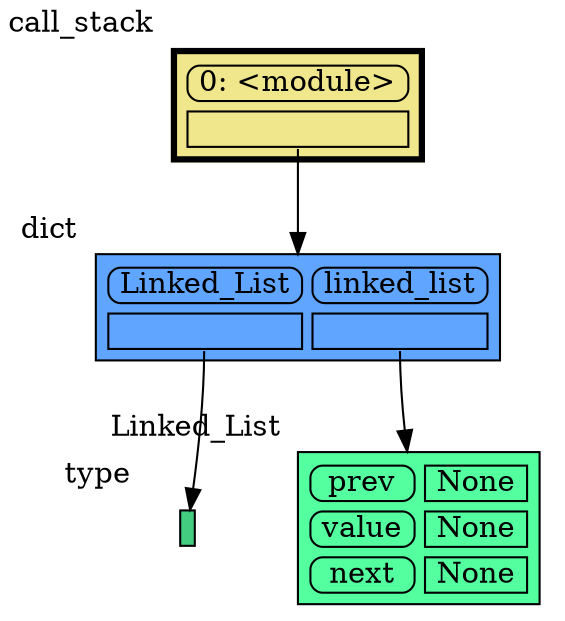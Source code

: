 digraph memory_graph {
	node [shape=plaintext]
	node516383472 [label=<
<TABLE BORDER="1" CELLBORDER="1" CELLSPACING="0" CELLPADDING="0" BGCOLOR="seagreen3" PORT="table">
    <TR><TD BORDER="0"> </TD></TR>
</TABLE>
> xlabel=type]
	node131109414515440 [label=<
<TABLE BORDER="1" CELLBORDER="1" CELLSPACING="5" CELLPADDING="0" BGCOLOR="seagreen1" PORT="table">
    <TR><TD BORDER="1" STYLE="ROUNDED"> prev </TD><TD BORDER="1"> None </TD></TR>
    <TR><TD BORDER="1" STYLE="ROUNDED"> value </TD><TD BORDER="1"> None </TD></TR>
    <TR><TD BORDER="1" STYLE="ROUNDED"> next </TD><TD BORDER="1"> None </TD></TR>
</TABLE>
> xlabel=Linked_List]
	node131109178296192 [label=<
<TABLE BORDER="1" CELLBORDER="1" CELLSPACING="5" CELLPADDING="0" BGCOLOR="#60a5ff" PORT="table">
    <TR><TD BORDER="1" STYLE="ROUNDED"> Linked_List </TD><TD BORDER="1" STYLE="ROUNDED"> linked_list </TD></TR>
    <TR><TD BORDER="1" PORT="ref0"> </TD><TD BORDER="1" PORT="ref1"> </TD></TR>
</TABLE>
> xlabel=dict]
	node131109178296192:ref0 -> node516383472:table [style=solid]
	node131109178296192:ref1 -> node131109414515440:table [style=solid]
	node131109167839856 [label=<
<TABLE BORDER="3" CELLBORDER="1" CELLSPACING="5" CELLPADDING="0" BGCOLOR="khaki" PORT="table">
    <TR><TD BORDER="1" STYLE="ROUNDED"> 0: &lt;module&gt; </TD></TR>
    <TR><TD BORDER="1" PORT="ref0"> </TD></TR>
</TABLE>
> xlabel=call_stack]
	node131109167839856:ref0 -> node131109178296192:table [style=solid]
subgraph { rank=same; node516383472 -> node131109414515440[weight=10, style=invis]; }
}
